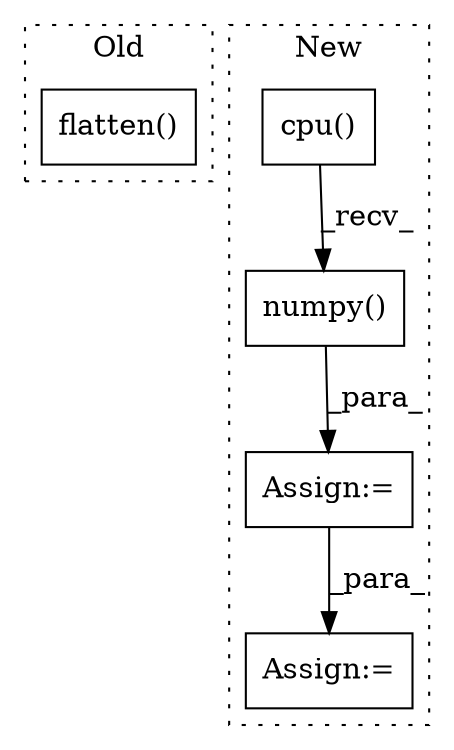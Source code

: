 digraph G {
subgraph cluster0 {
1 [label="flatten()" a="75" s="4645" l="26" shape="box"];
label = "Old";
style="dotted";
}
subgraph cluster1 {
2 [label="numpy()" a="75" s="946" l="108" shape="box"];
3 [label="cpu()" a="75" s="946" l="100" shape="box"];
4 [label="Assign:=" a="68" s="923" l="3" shape="box"];
5 [label="Assign:=" a="68" s="2949" l="3" shape="box"];
label = "New";
style="dotted";
}
2 -> 4 [label="_para_"];
3 -> 2 [label="_recv_"];
4 -> 5 [label="_para_"];
}